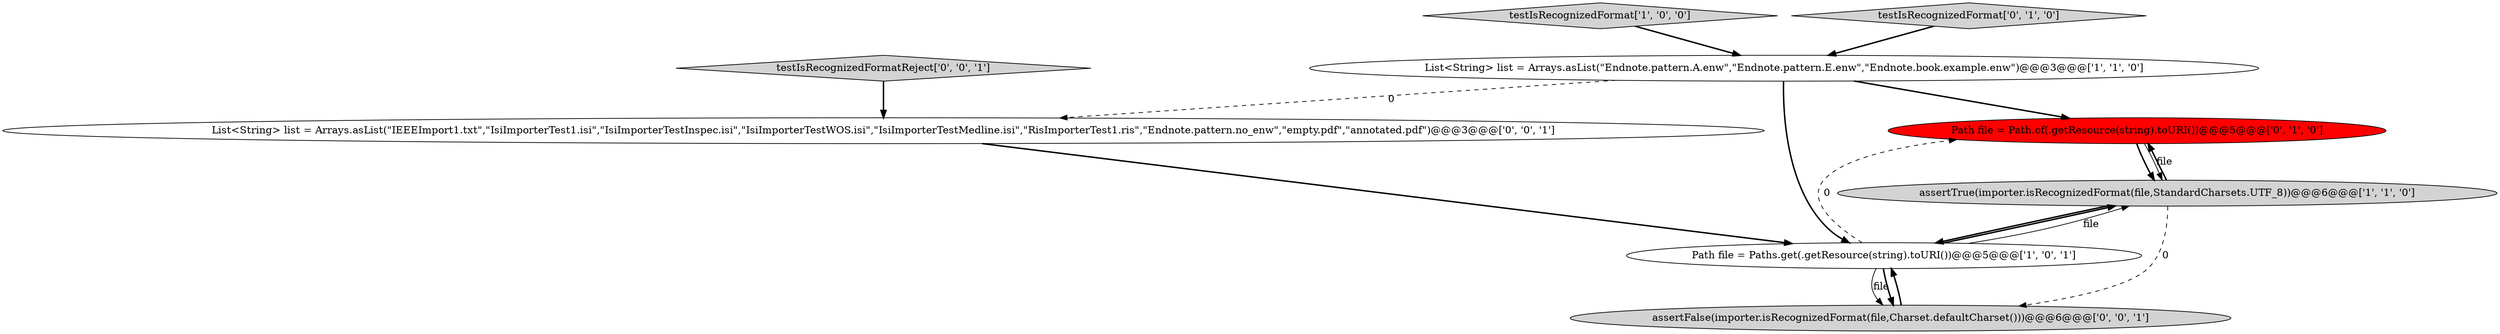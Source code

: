 digraph {
2 [style = filled, label = "List<String> list = Arrays.asList(\"Endnote.pattern.A.enw\",\"Endnote.pattern.E.enw\",\"Endnote.book.example.enw\")@@@3@@@['1', '1', '0']", fillcolor = white, shape = ellipse image = "AAA0AAABBB1BBB"];
3 [style = filled, label = "testIsRecognizedFormat['1', '0', '0']", fillcolor = lightgray, shape = diamond image = "AAA0AAABBB1BBB"];
4 [style = filled, label = "Path file = Path.of(.getResource(string).toURI())@@@5@@@['0', '1', '0']", fillcolor = red, shape = ellipse image = "AAA1AAABBB2BBB"];
0 [style = filled, label = "assertTrue(importer.isRecognizedFormat(file,StandardCharsets.UTF_8))@@@6@@@['1', '1', '0']", fillcolor = lightgray, shape = ellipse image = "AAA0AAABBB1BBB"];
6 [style = filled, label = "assertFalse(importer.isRecognizedFormat(file,Charset.defaultCharset()))@@@6@@@['0', '0', '1']", fillcolor = lightgray, shape = ellipse image = "AAA0AAABBB3BBB"];
5 [style = filled, label = "testIsRecognizedFormat['0', '1', '0']", fillcolor = lightgray, shape = diamond image = "AAA0AAABBB2BBB"];
8 [style = filled, label = "testIsRecognizedFormatReject['0', '0', '1']", fillcolor = lightgray, shape = diamond image = "AAA0AAABBB3BBB"];
7 [style = filled, label = "List<String> list = Arrays.asList(\"IEEEImport1.txt\",\"IsiImporterTest1.isi\",\"IsiImporterTestInspec.isi\",\"IsiImporterTestWOS.isi\",\"IsiImporterTestMedline.isi\",\"RisImporterTest1.ris\",\"Endnote.pattern.no_enw\",\"empty.pdf\",\"annotated.pdf\")@@@3@@@['0', '0', '1']", fillcolor = white, shape = ellipse image = "AAA0AAABBB3BBB"];
1 [style = filled, label = "Path file = Paths.get(.getResource(string).toURI())@@@5@@@['1', '0', '1']", fillcolor = white, shape = ellipse image = "AAA0AAABBB1BBB"];
1->4 [style = dashed, label="0"];
6->1 [style = bold, label=""];
5->2 [style = bold, label=""];
1->6 [style = bold, label=""];
7->1 [style = bold, label=""];
1->0 [style = bold, label=""];
1->6 [style = solid, label="file"];
3->2 [style = bold, label=""];
4->0 [style = solid, label="file"];
2->7 [style = dashed, label="0"];
0->4 [style = bold, label=""];
2->4 [style = bold, label=""];
0->1 [style = bold, label=""];
2->1 [style = bold, label=""];
1->0 [style = solid, label="file"];
8->7 [style = bold, label=""];
4->0 [style = bold, label=""];
0->6 [style = dashed, label="0"];
}
